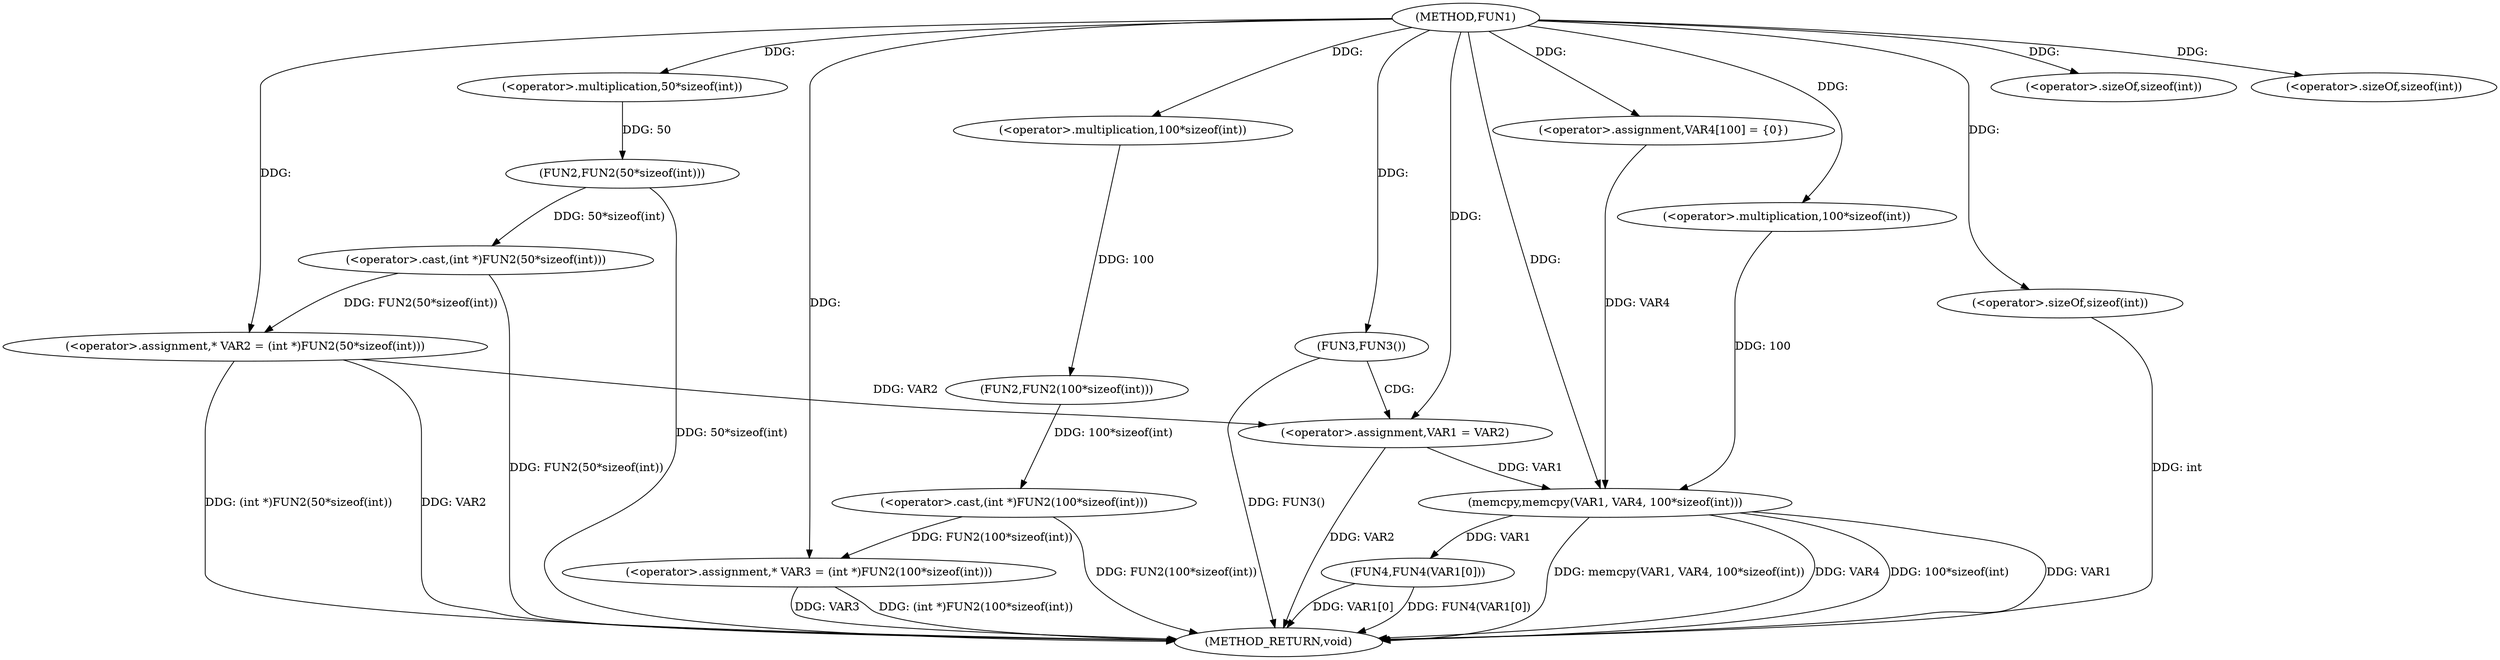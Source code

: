 digraph FUN1 {  
"1000100" [label = "(METHOD,FUN1)" ]
"1000144" [label = "(METHOD_RETURN,void)" ]
"1000104" [label = "(<operator>.assignment,* VAR2 = (int *)FUN2(50*sizeof(int)))" ]
"1000106" [label = "(<operator>.cast,(int *)FUN2(50*sizeof(int)))" ]
"1000108" [label = "(FUN2,FUN2(50*sizeof(int)))" ]
"1000109" [label = "(<operator>.multiplication,50*sizeof(int))" ]
"1000111" [label = "(<operator>.sizeOf,sizeof(int))" ]
"1000114" [label = "(<operator>.assignment,* VAR3 = (int *)FUN2(100*sizeof(int)))" ]
"1000116" [label = "(<operator>.cast,(int *)FUN2(100*sizeof(int)))" ]
"1000118" [label = "(FUN2,FUN2(100*sizeof(int)))" ]
"1000119" [label = "(<operator>.multiplication,100*sizeof(int))" ]
"1000121" [label = "(<operator>.sizeOf,sizeof(int))" ]
"1000124" [label = "(FUN3,FUN3())" ]
"1000126" [label = "(<operator>.assignment,VAR1 = VAR2)" ]
"1000131" [label = "(<operator>.assignment,VAR4[100] = {0})" ]
"1000133" [label = "(memcpy,memcpy(VAR1, VAR4, 100*sizeof(int)))" ]
"1000136" [label = "(<operator>.multiplication,100*sizeof(int))" ]
"1000138" [label = "(<operator>.sizeOf,sizeof(int))" ]
"1000140" [label = "(FUN4,FUN4(VAR1[0]))" ]
  "1000106" -> "1000144"  [ label = "DDG: FUN2(50*sizeof(int))"] 
  "1000104" -> "1000144"  [ label = "DDG: VAR2"] 
  "1000140" -> "1000144"  [ label = "DDG: FUN4(VAR1[0])"] 
  "1000133" -> "1000144"  [ label = "DDG: VAR1"] 
  "1000114" -> "1000144"  [ label = "DDG: VAR3"] 
  "1000116" -> "1000144"  [ label = "DDG: FUN2(100*sizeof(int))"] 
  "1000133" -> "1000144"  [ label = "DDG: memcpy(VAR1, VAR4, 100*sizeof(int))"] 
  "1000133" -> "1000144"  [ label = "DDG: VAR4"] 
  "1000133" -> "1000144"  [ label = "DDG: 100*sizeof(int)"] 
  "1000114" -> "1000144"  [ label = "DDG: (int *)FUN2(100*sizeof(int))"] 
  "1000140" -> "1000144"  [ label = "DDG: VAR1[0]"] 
  "1000138" -> "1000144"  [ label = "DDG: int"] 
  "1000126" -> "1000144"  [ label = "DDG: VAR2"] 
  "1000104" -> "1000144"  [ label = "DDG: (int *)FUN2(50*sizeof(int))"] 
  "1000108" -> "1000144"  [ label = "DDG: 50*sizeof(int)"] 
  "1000124" -> "1000144"  [ label = "DDG: FUN3()"] 
  "1000106" -> "1000104"  [ label = "DDG: FUN2(50*sizeof(int))"] 
  "1000100" -> "1000104"  [ label = "DDG: "] 
  "1000108" -> "1000106"  [ label = "DDG: 50*sizeof(int)"] 
  "1000109" -> "1000108"  [ label = "DDG: 50"] 
  "1000100" -> "1000109"  [ label = "DDG: "] 
  "1000100" -> "1000111"  [ label = "DDG: "] 
  "1000116" -> "1000114"  [ label = "DDG: FUN2(100*sizeof(int))"] 
  "1000100" -> "1000114"  [ label = "DDG: "] 
  "1000118" -> "1000116"  [ label = "DDG: 100*sizeof(int)"] 
  "1000119" -> "1000118"  [ label = "DDG: 100"] 
  "1000100" -> "1000119"  [ label = "DDG: "] 
  "1000100" -> "1000121"  [ label = "DDG: "] 
  "1000100" -> "1000124"  [ label = "DDG: "] 
  "1000104" -> "1000126"  [ label = "DDG: VAR2"] 
  "1000100" -> "1000126"  [ label = "DDG: "] 
  "1000100" -> "1000131"  [ label = "DDG: "] 
  "1000126" -> "1000133"  [ label = "DDG: VAR1"] 
  "1000100" -> "1000133"  [ label = "DDG: "] 
  "1000131" -> "1000133"  [ label = "DDG: VAR4"] 
  "1000136" -> "1000133"  [ label = "DDG: 100"] 
  "1000100" -> "1000136"  [ label = "DDG: "] 
  "1000100" -> "1000138"  [ label = "DDG: "] 
  "1000133" -> "1000140"  [ label = "DDG: VAR1"] 
  "1000124" -> "1000126"  [ label = "CDG: "] 
}
